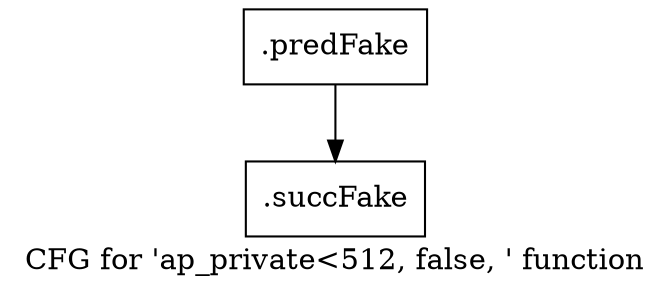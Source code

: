 digraph "CFG for 'ap_private\<512, false, ' function" {
	label="CFG for 'ap_private\<512, false, ' function";

	Node0x5b2f390 [shape=record,filename="",linenumber="",label="{.predFake}"];
	Node0x5b2f390 -> Node0x6117ff0[ callList="" memoryops="" filename="/mnt/xilinx/Vitis_HLS/2021.2/include/etc/ap_private.h" execusionnum="248"];
	Node0x6117ff0 [shape=record,filename="/mnt/xilinx/Vitis_HLS/2021.2/include/etc/ap_private.h",linenumber="7096",label="{.succFake}"];
}
